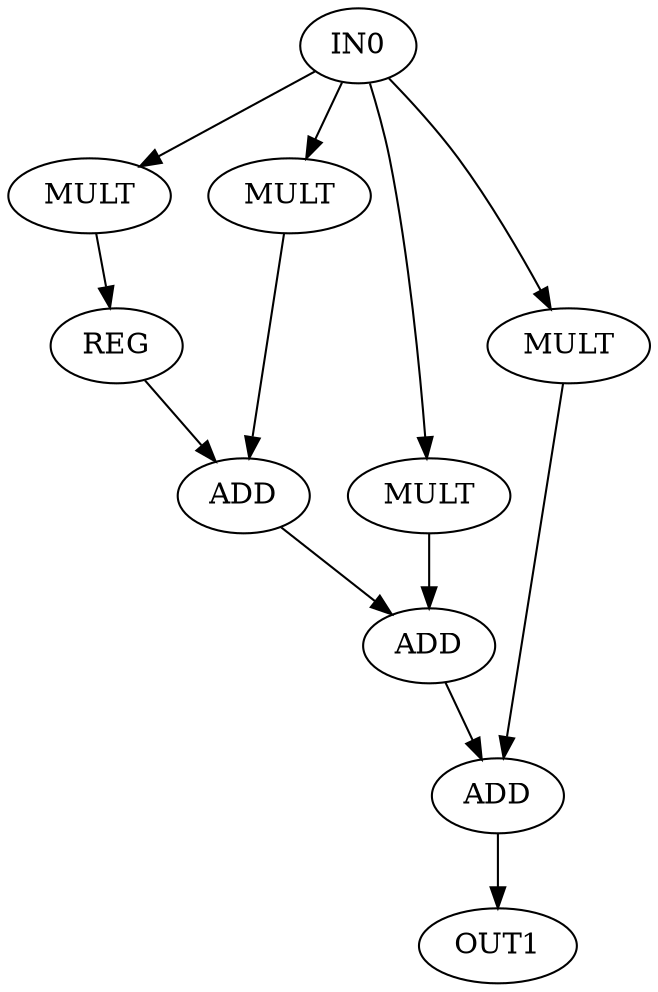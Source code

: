 digraph fir{
 0 [ label = IN0 ]
 1 [ label = OUT1 ]
 2 [ label = MULT, VALUE = 4]
 3 [ label = REG]
 4 [ label = MULT, VALUE = 3]
 5 [ label = ADD]
 6 [ label = MULT, VALUE = 2]
 7 [ label = ADD]
 8 [ label = MULT, VALUE = 1]
 9 [ label = ADD]
 0 -> 2
 0 -> 4
 0 -> 6
 0 -> 8
 2 -> 3
 3 -> 5
 4 -> 5
 5 -> 7
 6 -> 7
 7 -> 9
 8 -> 9
 9 -> 1
}
